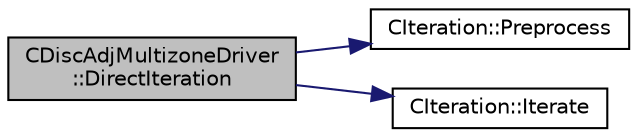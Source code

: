 digraph "CDiscAdjMultizoneDriver::DirectIteration"
{
  edge [fontname="Helvetica",fontsize="10",labelfontname="Helvetica",labelfontsize="10"];
  node [fontname="Helvetica",fontsize="10",shape=record];
  rankdir="LR";
  Node50 [label="CDiscAdjMultizoneDriver\l::DirectIteration",height=0.2,width=0.4,color="black", fillcolor="grey75", style="filled", fontcolor="black"];
  Node50 -> Node51 [color="midnightblue",fontsize="10",style="solid",fontname="Helvetica"];
  Node51 [label="CIteration::Preprocess",height=0.2,width=0.4,color="black", fillcolor="white", style="filled",URL="$class_c_iteration.html#af1d75d5451aaca89dc18a7ce3dac1f0d",tooltip="A virtual member. "];
  Node50 -> Node52 [color="midnightblue",fontsize="10",style="solid",fontname="Helvetica"];
  Node52 [label="CIteration::Iterate",height=0.2,width=0.4,color="black", fillcolor="white", style="filled",URL="$class_c_iteration.html#ac2bfb6eea40949bb8c99db679ff8503e",tooltip="A virtual member. "];
}

